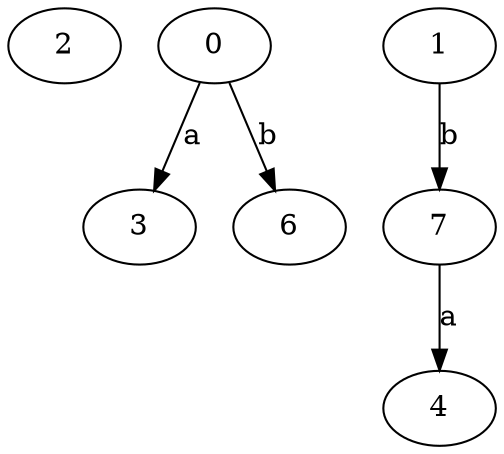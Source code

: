 strict digraph  {
2;
3;
0;
4;
6;
1;
7;
0 -> 3  [label=a];
0 -> 6  [label=b];
1 -> 7  [label=b];
7 -> 4  [label=a];
}
